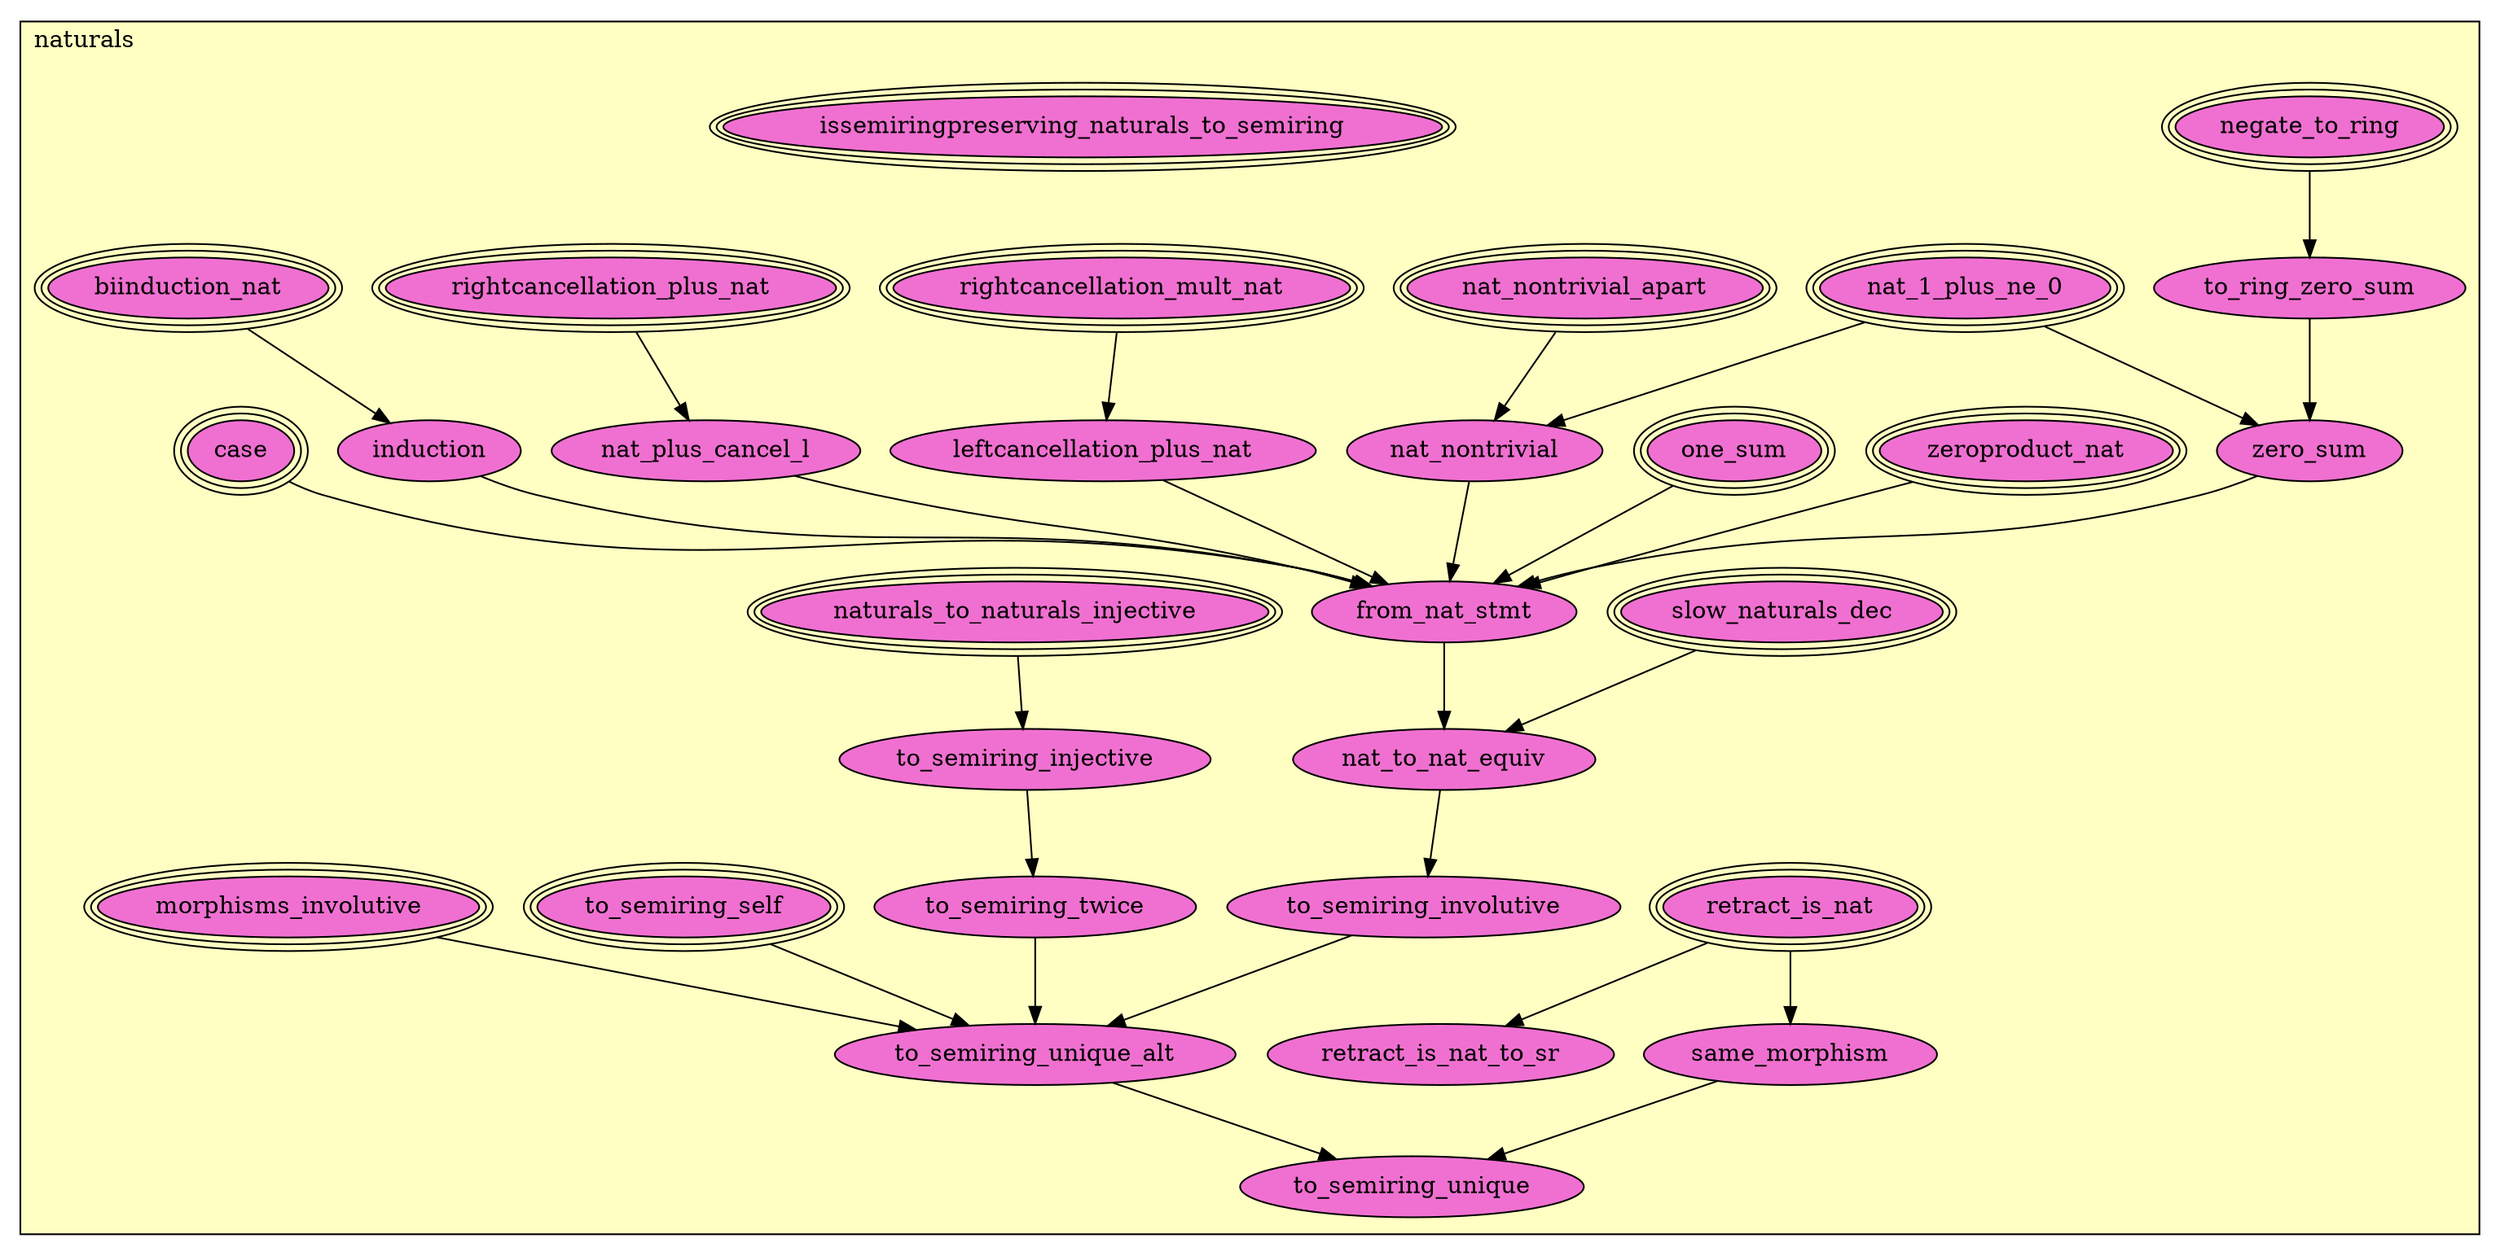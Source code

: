 digraph HoTT_Classes_theory_naturals {
  graph [ratio=0.5]
  node [style=filled]
naturals_negate_to_ring [label="negate_to_ring", URL=<naturals.html#negate_to_ring>, peripheries=3, fillcolor="#F070D1"] ;
naturals_to_ring_zero_sum [label="to_ring_zero_sum", URL=<naturals.html#to_ring_zero_sum>, fillcolor="#F070D1"] ;
naturals_slow_naturals_dec [label="slow_naturals_dec", URL=<naturals.html#slow_naturals_dec>, peripheries=3, fillcolor="#F070D1"] ;
naturals_nat_1_plus_ne_0 [label="nat_1_plus_ne_0", URL=<naturals.html#nat_1_plus_ne_0>, peripheries=3, fillcolor="#F070D1"] ;
naturals_zeroproduct_nat [label="zeroproduct_nat", URL=<naturals.html#zeroproduct_nat>, peripheries=3, fillcolor="#F070D1"] ;
naturals_one_sum [label="one_sum", URL=<naturals.html#one_sum>, peripheries=3, fillcolor="#F070D1"] ;
naturals_zero_sum [label="zero_sum", URL=<naturals.html#zero_sum>, fillcolor="#F070D1"] ;
naturals_nat_nontrivial_apart [label="nat_nontrivial_apart", URL=<naturals.html#nat_nontrivial_apart>, peripheries=3, fillcolor="#F070D1"] ;
naturals_nat_nontrivial [label="nat_nontrivial", URL=<naturals.html#nat_nontrivial>, fillcolor="#F070D1"] ;
naturals_rightcancellation_mult_nat [label="rightcancellation_mult_nat", URL=<naturals.html#rightcancellation_mult_nat>, peripheries=3, fillcolor="#F070D1"] ;
naturals_leftcancellation_plus_nat [label="leftcancellation_plus_nat", URL=<naturals.html#leftcancellation_plus_nat>, fillcolor="#F070D1"] ;
naturals_rightcancellation_plus_nat [label="rightcancellation_plus_nat", URL=<naturals.html#rightcancellation_plus_nat>, peripheries=3, fillcolor="#F070D1"] ;
naturals_nat_plus_cancel_l [label="nat_plus_cancel_l", URL=<naturals.html#nat_plus_cancel_l>, fillcolor="#F070D1"] ;
naturals_biinduction_nat [label="biinduction_nat", URL=<naturals.html#biinduction_nat>, peripheries=3, fillcolor="#F070D1"] ;
naturals_case [label="case", URL=<naturals.html#case>, peripheries=3, fillcolor="#F070D1"] ;
naturals_induction [label="induction", URL=<naturals.html#induction>, fillcolor="#F070D1"] ;
naturals_from_nat_stmt [label="from_nat_stmt", URL=<naturals.html#from_nat_stmt>, fillcolor="#F070D1"] ;
naturals_nat_to_nat_equiv [label="nat_to_nat_equiv", URL=<naturals.html#nat_to_nat_equiv>, fillcolor="#F070D1"] ;
naturals_retract_is_nat [label="retract_is_nat", URL=<naturals.html#retract_is_nat>, peripheries=3, fillcolor="#F070D1"] ;
naturals_same_morphism [label="same_morphism", URL=<naturals.html#same_morphism>, fillcolor="#F070D1"] ;
naturals_issemiringpreserving_naturals_to_semiring [label="issemiringpreserving_naturals_to_semiring", URL=<naturals.html#issemiringpreserving_naturals_to_semiring>, peripheries=3, fillcolor="#F070D1"] ;
naturals_retract_is_nat_to_sr [label="retract_is_nat_to_sr", URL=<naturals.html#retract_is_nat_to_sr>, fillcolor="#F070D1"] ;
naturals_naturals_to_naturals_injective [label="naturals_to_naturals_injective", URL=<naturals.html#naturals_to_naturals_injective>, peripheries=3, fillcolor="#F070D1"] ;
naturals_to_semiring_injective [label="to_semiring_injective", URL=<naturals.html#to_semiring_injective>, fillcolor="#F070D1"] ;
naturals_to_semiring_self [label="to_semiring_self", URL=<naturals.html#to_semiring_self>, peripheries=3, fillcolor="#F070D1"] ;
naturals_to_semiring_twice [label="to_semiring_twice", URL=<naturals.html#to_semiring_twice>, fillcolor="#F070D1"] ;
naturals_morphisms_involutive [label="morphisms_involutive", URL=<naturals.html#morphisms_involutive>, peripheries=3, fillcolor="#F070D1"] ;
naturals_to_semiring_involutive [label="to_semiring_involutive", URL=<naturals.html#to_semiring_involutive>, fillcolor="#F070D1"] ;
naturals_to_semiring_unique_alt [label="to_semiring_unique_alt", URL=<naturals.html#to_semiring_unique_alt>, fillcolor="#F070D1"] ;
naturals_to_semiring_unique [label="to_semiring_unique", URL=<naturals.html#to_semiring_unique>, fillcolor="#F070D1"] ;
  naturals_negate_to_ring -> naturals_to_ring_zero_sum [] ;
  naturals_to_ring_zero_sum -> naturals_zero_sum [] ;
  naturals_slow_naturals_dec -> naturals_nat_to_nat_equiv [] ;
  naturals_nat_1_plus_ne_0 -> naturals_zero_sum [] ;
  naturals_nat_1_plus_ne_0 -> naturals_nat_nontrivial [] ;
  naturals_zeroproduct_nat -> naturals_from_nat_stmt [] ;
  naturals_one_sum -> naturals_from_nat_stmt [] ;
  naturals_zero_sum -> naturals_from_nat_stmt [] ;
  naturals_nat_nontrivial_apart -> naturals_nat_nontrivial [] ;
  naturals_nat_nontrivial -> naturals_from_nat_stmt [] ;
  naturals_rightcancellation_mult_nat -> naturals_leftcancellation_plus_nat [] ;
  naturals_leftcancellation_plus_nat -> naturals_from_nat_stmt [] ;
  naturals_rightcancellation_plus_nat -> naturals_nat_plus_cancel_l [] ;
  naturals_nat_plus_cancel_l -> naturals_from_nat_stmt [] ;
  naturals_biinduction_nat -> naturals_induction [] ;
  naturals_case -> naturals_from_nat_stmt [] ;
  naturals_induction -> naturals_from_nat_stmt [] ;
  naturals_from_nat_stmt -> naturals_nat_to_nat_equiv [] ;
  naturals_nat_to_nat_equiv -> naturals_to_semiring_involutive [] ;
  naturals_retract_is_nat -> naturals_same_morphism [] ;
  naturals_retract_is_nat -> naturals_retract_is_nat_to_sr [] ;
  naturals_same_morphism -> naturals_to_semiring_unique [] ;
  naturals_naturals_to_naturals_injective -> naturals_to_semiring_injective [] ;
  naturals_to_semiring_injective -> naturals_to_semiring_twice [] ;
  naturals_to_semiring_self -> naturals_to_semiring_unique_alt [] ;
  naturals_to_semiring_twice -> naturals_to_semiring_unique_alt [] ;
  naturals_morphisms_involutive -> naturals_to_semiring_unique_alt [] ;
  naturals_to_semiring_involutive -> naturals_to_semiring_unique_alt [] ;
  naturals_to_semiring_unique_alt -> naturals_to_semiring_unique [] ;
subgraph cluster_naturals { label="naturals"; fillcolor="#FFFFC3"; labeljust=l; style=filled 
naturals_to_semiring_unique; naturals_to_semiring_unique_alt; naturals_to_semiring_involutive; naturals_morphisms_involutive; naturals_to_semiring_twice; naturals_to_semiring_self; naturals_to_semiring_injective; naturals_naturals_to_naturals_injective; naturals_retract_is_nat_to_sr; naturals_issemiringpreserving_naturals_to_semiring; naturals_same_morphism; naturals_retract_is_nat; naturals_nat_to_nat_equiv; naturals_from_nat_stmt; naturals_induction; naturals_case; naturals_biinduction_nat; naturals_nat_plus_cancel_l; naturals_rightcancellation_plus_nat; naturals_leftcancellation_plus_nat; naturals_rightcancellation_mult_nat; naturals_nat_nontrivial; naturals_nat_nontrivial_apart; naturals_zero_sum; naturals_one_sum; naturals_zeroproduct_nat; naturals_nat_1_plus_ne_0; naturals_slow_naturals_dec; naturals_to_ring_zero_sum; naturals_negate_to_ring; };
} /* END */
